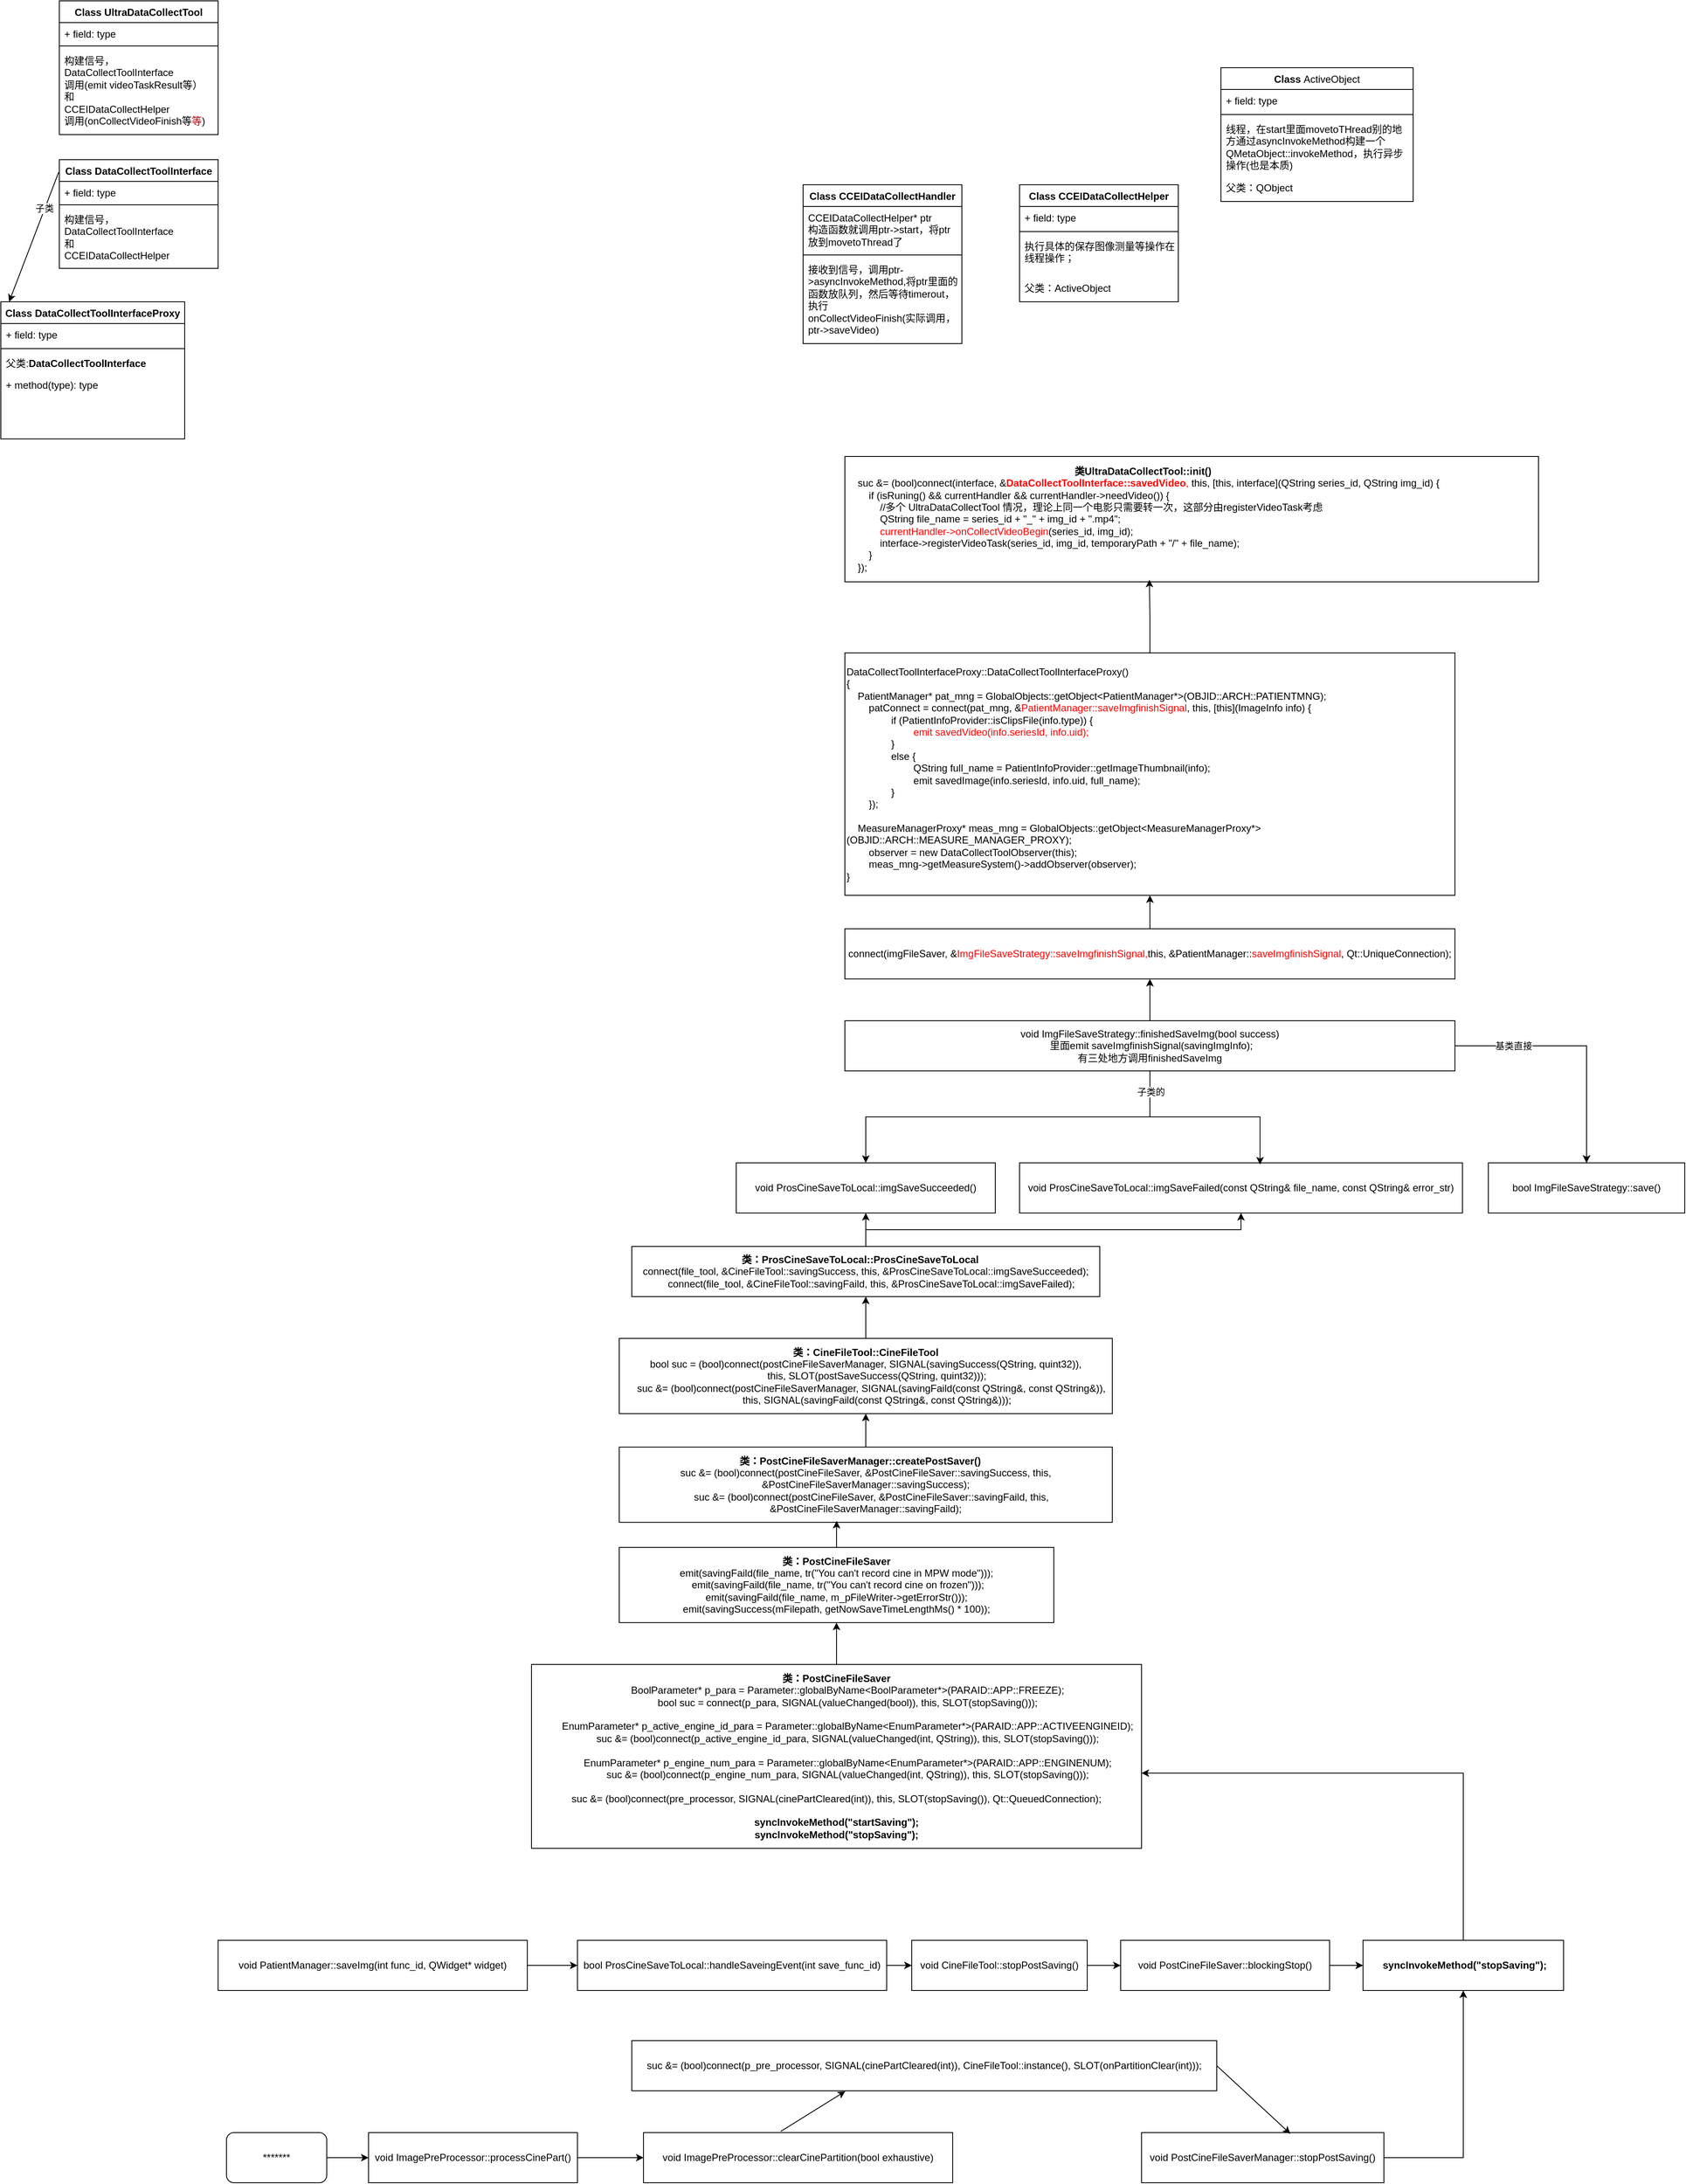 <mxfile version="28.0.7">
  <diagram name="第 1 页" id="uVa8g3Y1Gm0LPV5mCfQM">
    <mxGraphModel dx="1753" dy="791" grid="1" gridSize="10" guides="1" tooltips="1" connect="1" arrows="1" fold="1" page="1" pageScale="1" pageWidth="827" pageHeight="1169" math="0" shadow="0">
      <root>
        <mxCell id="0" />
        <mxCell id="1" parent="0" />
        <mxCell id="1BMH84HQKJaZ3puQxOya-1" value="Class&amp;nbsp;CCEIDataCollectHandler" style="swimlane;fontStyle=1;align=center;verticalAlign=top;childLayout=stackLayout;horizontal=1;startSize=26;horizontalStack=0;resizeParent=1;resizeParentMax=0;resizeLast=0;collapsible=1;marginBottom=0;whiteSpace=wrap;html=1;" vertex="1" parent="1">
          <mxGeometry x="1250" y="570" width="190" height="190" as="geometry" />
        </mxCell>
        <mxCell id="1BMH84HQKJaZ3puQxOya-2" value="&lt;span style=&quot;text-align: center;&quot;&gt;CCEIDataCollectHelper* ptr&lt;br&gt;构造函数就调用ptr-&amp;gt;start，将ptr放到movetoThread了&lt;/span&gt;" style="text;strokeColor=none;fillColor=none;align=left;verticalAlign=top;spacingLeft=4;spacingRight=4;overflow=hidden;rotatable=0;points=[[0,0.5],[1,0.5]];portConstraint=eastwest;whiteSpace=wrap;html=1;" vertex="1" parent="1BMH84HQKJaZ3puQxOya-1">
          <mxGeometry y="26" width="190" height="54" as="geometry" />
        </mxCell>
        <mxCell id="1BMH84HQKJaZ3puQxOya-3" value="" style="line;strokeWidth=1;fillColor=none;align=left;verticalAlign=middle;spacingTop=-1;spacingLeft=3;spacingRight=3;rotatable=0;labelPosition=right;points=[];portConstraint=eastwest;strokeColor=inherit;" vertex="1" parent="1BMH84HQKJaZ3puQxOya-1">
          <mxGeometry y="80" width="190" height="8" as="geometry" />
        </mxCell>
        <mxCell id="1BMH84HQKJaZ3puQxOya-4" value="接收到信号，调用ptr-&amp;gt;asyncInvokeMethod,将ptr里面的函数放队列，然后等待timerout，执行&lt;br&gt;onCollectVideoFinish(实际调用，ptr-&amp;gt;saveVideo)" style="text;strokeColor=none;fillColor=none;align=left;verticalAlign=top;spacingLeft=4;spacingRight=4;overflow=hidden;rotatable=0;points=[[0,0.5],[1,0.5]];portConstraint=eastwest;whiteSpace=wrap;html=1;" vertex="1" parent="1BMH84HQKJaZ3puQxOya-1">
          <mxGeometry y="88" width="190" height="102" as="geometry" />
        </mxCell>
        <mxCell id="1BMH84HQKJaZ3puQxOya-5" value="Class&amp;nbsp;CCEIDataCollectHelper" style="swimlane;fontStyle=1;align=center;verticalAlign=top;childLayout=stackLayout;horizontal=1;startSize=26;horizontalStack=0;resizeParent=1;resizeParentMax=0;resizeLast=0;collapsible=1;marginBottom=0;whiteSpace=wrap;html=1;" vertex="1" parent="1">
          <mxGeometry x="1509" y="570" width="190" height="140" as="geometry" />
        </mxCell>
        <mxCell id="1BMH84HQKJaZ3puQxOya-6" value="+ field: type" style="text;strokeColor=none;fillColor=none;align=left;verticalAlign=top;spacingLeft=4;spacingRight=4;overflow=hidden;rotatable=0;points=[[0,0.5],[1,0.5]];portConstraint=eastwest;whiteSpace=wrap;html=1;" vertex="1" parent="1BMH84HQKJaZ3puQxOya-5">
          <mxGeometry y="26" width="190" height="26" as="geometry" />
        </mxCell>
        <mxCell id="1BMH84HQKJaZ3puQxOya-7" value="" style="line;strokeWidth=1;fillColor=none;align=left;verticalAlign=middle;spacingTop=-1;spacingLeft=3;spacingRight=3;rotatable=0;labelPosition=right;points=[];portConstraint=eastwest;strokeColor=inherit;" vertex="1" parent="1BMH84HQKJaZ3puQxOya-5">
          <mxGeometry y="52" width="190" height="8" as="geometry" />
        </mxCell>
        <mxCell id="1BMH84HQKJaZ3puQxOya-8" value="执行具体的保存图像测量等操作在线程操作；" style="text;strokeColor=none;fillColor=none;align=left;verticalAlign=top;spacingLeft=4;spacingRight=4;overflow=hidden;rotatable=0;points=[[0,0.5],[1,0.5]];portConstraint=eastwest;whiteSpace=wrap;html=1;" vertex="1" parent="1BMH84HQKJaZ3puQxOya-5">
          <mxGeometry y="60" width="190" height="50" as="geometry" />
        </mxCell>
        <mxCell id="1BMH84HQKJaZ3puQxOya-9" value="父类：ActiveObject" style="text;strokeColor=none;fillColor=none;align=left;verticalAlign=top;spacingLeft=4;spacingRight=4;overflow=hidden;rotatable=0;points=[[0,0.5],[1,0.5]];portConstraint=eastwest;whiteSpace=wrap;html=1;" vertex="1" parent="1BMH84HQKJaZ3puQxOya-5">
          <mxGeometry y="110" width="190" height="30" as="geometry" />
        </mxCell>
        <mxCell id="1BMH84HQKJaZ3puQxOya-10" value="Class&amp;nbsp;&lt;span style=&quot;font-weight: 400; text-align: left;&quot;&gt;ActiveObject&lt;/span&gt;" style="swimlane;fontStyle=1;align=center;verticalAlign=top;childLayout=stackLayout;horizontal=1;startSize=26;horizontalStack=0;resizeParent=1;resizeParentMax=0;resizeLast=0;collapsible=1;marginBottom=0;whiteSpace=wrap;html=1;" vertex="1" parent="1">
          <mxGeometry x="1750" y="430" width="230" height="160" as="geometry" />
        </mxCell>
        <mxCell id="1BMH84HQKJaZ3puQxOya-11" value="+ field: type" style="text;strokeColor=none;fillColor=none;align=left;verticalAlign=top;spacingLeft=4;spacingRight=4;overflow=hidden;rotatable=0;points=[[0,0.5],[1,0.5]];portConstraint=eastwest;whiteSpace=wrap;html=1;" vertex="1" parent="1BMH84HQKJaZ3puQxOya-10">
          <mxGeometry y="26" width="230" height="26" as="geometry" />
        </mxCell>
        <mxCell id="1BMH84HQKJaZ3puQxOya-12" value="" style="line;strokeWidth=1;fillColor=none;align=left;verticalAlign=middle;spacingTop=-1;spacingLeft=3;spacingRight=3;rotatable=0;labelPosition=right;points=[];portConstraint=eastwest;strokeColor=inherit;" vertex="1" parent="1BMH84HQKJaZ3puQxOya-10">
          <mxGeometry y="52" width="230" height="8" as="geometry" />
        </mxCell>
        <mxCell id="1BMH84HQKJaZ3puQxOya-13" value="线程，在start里面movetoTHread别的地方通过asyncInvokeMethod构建一个QMetaObject::invokeMethod，执行异步操作(也是本质)" style="text;strokeColor=none;fillColor=none;align=left;verticalAlign=top;spacingLeft=4;spacingRight=4;overflow=hidden;rotatable=0;points=[[0,0.5],[1,0.5]];portConstraint=eastwest;whiteSpace=wrap;html=1;" vertex="1" parent="1BMH84HQKJaZ3puQxOya-10">
          <mxGeometry y="60" width="230" height="70" as="geometry" />
        </mxCell>
        <mxCell id="1BMH84HQKJaZ3puQxOya-14" value="父类：QObject" style="text;strokeColor=none;fillColor=none;align=left;verticalAlign=top;spacingLeft=4;spacingRight=4;overflow=hidden;rotatable=0;points=[[0,0.5],[1,0.5]];portConstraint=eastwest;whiteSpace=wrap;html=1;" vertex="1" parent="1BMH84HQKJaZ3puQxOya-10">
          <mxGeometry y="130" width="230" height="30" as="geometry" />
        </mxCell>
        <mxCell id="1BMH84HQKJaZ3puQxOya-15" value="Class&amp;nbsp;UltraDataCollectTool&lt;span style=&quot;color: rgba(0, 0, 0, 0); font-family: monospace; font-size: 0px; font-weight: 400; text-align: start; text-wrap-mode: nowrap;&quot;&gt;%3CmxGraphModel%3E%3Croot%3E%3CmxCell%20id%3D%220%22%2F%3E%3CmxCell%20id%3D%221%22%20parent%3D%220%22%2F%3E%3CmxCell%20id%3D%222%22%20value%3D%22Class%26amp%3Bnbsp%3BCCEIDataCollectHandler%22%20style%3D%22swimlane%3BfontStyle%3D1%3Balign%3Dcenter%3BverticalAlign%3Dtop%3BchildLayout%3DstackLayout%3Bhorizontal%3D1%3BstartSize%3D26%3BhorizontalStack%3D0%3BresizeParent%3D1%3BresizeParentMax%3D0%3BresizeLast%3D0%3Bcollapsible%3D1%3BmarginBottom%3D0%3BwhiteSpace%3Dwrap%3Bhtml%3D1%3B%22%20vertex%3D%221%22%20parent%3D%221%22%3E%3CmxGeometry%20x%3D%2260%22%20y%3D%2240%22%20width%3D%22190%22%20height%3D%22170%22%20as%3D%22geometry%22%2F%3E%3C%2FmxCell%3E%3CmxCell%20id%3D%223%22%20value%3D%22%26lt%3Bspan%20style%3D%26quot%3Btext-align%3A%20center%3B%26quot%3B%26gt%3BCCEIDataCollectHelper*%20ptr%26lt%3Bbr%26gt%3B%E6%9E%84%E9%80%A0%E5%87%BD%E6%95%B0%E5%B0%B1%E8%B0%83%E7%94%A8ptr-%26amp%3Bgt%3Bstart%EF%BC%8C%E5%B0%86ptr%E6%94%BE%E5%88%B0movetoThread%E4%BA%86%26lt%3B%2Fspan%26gt%3B%22%20style%3D%22text%3BstrokeColor%3Dnone%3BfillColor%3Dnone%3Balign%3Dleft%3BverticalAlign%3Dtop%3BspacingLeft%3D4%3BspacingRight%3D4%3Boverflow%3Dhidden%3Brotatable%3D0%3Bpoints%3D%5B%5B0%2C0.5%5D%2C%5B1%2C0.5%5D%5D%3BportConstraint%3Deastwest%3BwhiteSpace%3Dwrap%3Bhtml%3D1%3B%22%20vertex%3D%221%22%20parent%3D%222%22%3E%3CmxGeometry%20y%3D%2226%22%20width%3D%22190%22%20height%3D%2254%22%20as%3D%22geometry%22%2F%3E%3C%2FmxCell%3E%3CmxCell%20id%3D%224%22%20value%3D%22%22%20style%3D%22line%3BstrokeWidth%3D1%3BfillColor%3Dnone%3Balign%3Dleft%3BverticalAlign%3Dmiddle%3BspacingTop%3D-1%3BspacingLeft%3D3%3BspacingRight%3D3%3Brotatable%3D0%3BlabelPosition%3Dright%3Bpoints%3D%5B%5D%3BportConstraint%3Deastwest%3BstrokeColor%3Dinherit%3B%22%20vertex%3D%221%22%20parent%3D%222%22%3E%3CmxGeometry%20y%3D%2280%22%20width%3D%22190%22%20height%3D%228%22%20as%3D%22geometry%22%2F%3E%3C%2FmxCell%3E%3CmxCell%20id%3D%225%22%20value%3D%22%E6%8E%A5%E6%94%B6%E5%88%B0%E4%BF%A1%E5%8F%B7%EF%BC%8C%E8%B0%83%E7%94%A8ptr-%26amp%3Bgt%3BasyncInvokeMethod%2C%E5%B0%86ptr%E9%87%8C%E9%9D%A2%E7%9A%84%E5%87%BD%E6%95%B0%E6%94%BE%E9%98%9F%E5%88%97%EF%BC%8C%E7%84%B6%E5%90%8E%E7%AD%89%E5%BE%85timerout%EF%BC%8C%E6%89%A7%E8%A1%8C%26lt%3Bbr%26gt%3BonCollectImageFinish%22%20style%3D%22text%3BstrokeColor%3Dnone%3BfillColor%3Dnone%3Balign%3Dleft%3BverticalAlign%3Dtop%3BspacingLeft%3D4%3BspacingRight%3D4%3Boverflow%3Dhidden%3Brotatable%3D0%3Bpoints%3D%5B%5B0%2C0.5%5D%2C%5B1%2C0.5%5D%5D%3BportConstraint%3Deastwest%3BwhiteSpace%3Dwrap%3Bhtml%3D1%3B%22%20vertex%3D%221%22%20parent%3D%222%22%3E%3CmxGeometry%20y%3D%2288%22%20width%3D%22190%22%20height%3D%2282%22%20as%3D%22geometry%22%2F%3E%3C%2FmxCell%3E%3C%2Froot%3E%3C%2FmxGraphModel%3E&lt;/span&gt;" style="swimlane;fontStyle=1;align=center;verticalAlign=top;childLayout=stackLayout;horizontal=1;startSize=26;horizontalStack=0;resizeParent=1;resizeParentMax=0;resizeLast=0;collapsible=1;marginBottom=0;whiteSpace=wrap;html=1;" vertex="1" parent="1">
          <mxGeometry x="360" y="350" width="190" height="160" as="geometry" />
        </mxCell>
        <mxCell id="1BMH84HQKJaZ3puQxOya-16" value="+ field: type" style="text;strokeColor=none;fillColor=none;align=left;verticalAlign=top;spacingLeft=4;spacingRight=4;overflow=hidden;rotatable=0;points=[[0,0.5],[1,0.5]];portConstraint=eastwest;whiteSpace=wrap;html=1;" vertex="1" parent="1BMH84HQKJaZ3puQxOya-15">
          <mxGeometry y="26" width="190" height="24" as="geometry" />
        </mxCell>
        <mxCell id="1BMH84HQKJaZ3puQxOya-17" value="" style="line;strokeWidth=1;fillColor=none;align=left;verticalAlign=middle;spacingTop=-1;spacingLeft=3;spacingRight=3;rotatable=0;labelPosition=right;points=[];portConstraint=eastwest;strokeColor=inherit;" vertex="1" parent="1BMH84HQKJaZ3puQxOya-15">
          <mxGeometry y="50" width="190" height="8" as="geometry" />
        </mxCell>
        <mxCell id="1BMH84HQKJaZ3puQxOya-18" value="构建信号，&lt;br&gt;DataCollectToolInterface&lt;div&gt;调用(emit videoTaskResult等）&lt;br&gt;和&lt;div&gt;&lt;span style=&quot;text-align: center;&quot;&gt;CCEIDataCollectHelper&lt;br&gt;&lt;div style=&quot;text-align: left;&quot;&gt;&lt;span style=&quot;background-color: transparent; color: light-dark(rgb(0, 0, 0), rgb(255, 255, 255));&quot;&gt;调用(&lt;/span&gt;&lt;span style=&quot;background-color: transparent; text-align: left;&quot;&gt;onCollectVideoFinish等&lt;font color=&quot;rgba(0, 0, 0, 0)&quot;&gt;等&lt;/font&gt;&lt;/span&gt;&lt;span style=&quot;background-color: transparent; color: light-dark(rgb(0, 0, 0), rgb(255, 255, 255));&quot;&gt;)&lt;/span&gt;&lt;/div&gt;&lt;/span&gt;&lt;/div&gt;&lt;/div&gt;" style="text;strokeColor=none;fillColor=none;align=left;verticalAlign=top;spacingLeft=4;spacingRight=4;overflow=hidden;rotatable=0;points=[[0,0.5],[1,0.5]];portConstraint=eastwest;whiteSpace=wrap;html=1;" vertex="1" parent="1BMH84HQKJaZ3puQxOya-15">
          <mxGeometry y="58" width="190" height="102" as="geometry" />
        </mxCell>
        <mxCell id="1BMH84HQKJaZ3puQxOya-19" value="Class&amp;nbsp;DataCollectToolInterface&lt;span style=&quot;color: rgba(0, 0, 0, 0); font-family: monospace; font-size: 0px; font-weight: 400; text-align: start; text-wrap-mode: nowrap;&quot;&gt;%3CmxGraphModel%3E%3Croot%3E%3CmxCell%20id%3D%220%22%2F%3E%3CmxCell%20id%3D%221%22%20parent%3D%220%22%2F%3E%3CmxCell%20id%3D%222%22%20value%3D%22Class%26amp%3Bnbsp%3BCCEIDataCollectHandler%22%20style%3D%22swimlane%3BfontStyle%3D1%3Balign%3Dcenter%3BverticalAlign%3Dtop%3BchildLayout%3DstackLayout%3Bhorizontal%3D1%3BstartSize%3D26%3BhorizontalStack%3D0%3BresizeParent%3D1%3BresizeParentMax%3D0%3BresizeLast%3D0%3Bcollapsible%3D1%3BmarginBottom%3D0%3BwhiteSpace%3Dwrap%3Bhtml%3D1%3B%22%20vertex%3D%221%22%20parent%3D%221%22%3E%3CmxGeometry%20x%3D%2260%22%20y%3D%2240%22%20width%3D%22190%22%20height%3D%22170%22%20as%3D%22geometry%22%2F%3E%3C%2FmxCell%3E%3CmxCell%20id%3D%223%22%20value%3D%22%26lt%3Bspan%20style%3D%26quot%3Btext-align%3A%20center%3B%26quot%3B%26gt%3BCCEIDataCollectHelper*%20ptr%26lt%3Bbr%26gt%3B%E6%9E%84%E9%80%A0%E5%87%BD%E6%95%B0%E5%B0%B1%E8%B0%83%E7%94%A8ptr-%26amp%3Bgt%3Bstart%EF%BC%8C%E5%B0%86ptr%E6%94%BE%E5%88%B0movetoThread%E4%BA%86%26lt%3B%2Fspan%26gt%3B%22%20style%3D%22text%3BstrokeColor%3Dnone%3BfillColor%3Dnone%3Balign%3Dleft%3BverticalAlign%3Dtop%3BspacingLeft%3D4%3BspacingRight%3D4%3Boverflow%3Dhidden%3Brotatable%3D0%3Bpoints%3D%5B%5B0%2C0.5%5D%2C%5B1%2C0.5%5D%5D%3BportConstraint%3Deastwest%3BwhiteSpace%3Dwrap%3Bhtml%3D1%3B%22%20vertex%3D%221%22%20parent%3D%222%22%3E%3CmxGeometry%20y%3D%2226%22%20width%3D%22190%22%20height%3D%2254%22%20as%3D%22geometry%22%2F%3E%3C%2FmxCell%3E%3CmxCell%20id%3D%224%22%20value%3D%22%22%20style%3D%22line%3BstrokeWidth%3D1%3BfillColor%3Dnone%3Balign%3Dleft%3BverticalAlign%3Dmiddle%3BspacingTop%3D-1%3BspacingLeft%3D3%3BspacingRight%3D3%3Brotatable%3D0%3BlabelPosition%3Dright%3Bpoints%3D%5B%5D%3BportConstraint%3Deastwest%3BstrokeColor%3Dinherit%3B%22%20vertex%3D%221%22%20parent%3D%222%22%3E%3CmxGeometry%20y%3D%2280%22%20width%3D%22190%22%20height%3D%228%22%20as%3D%22geometry%22%2F%3E%3C%2FmxCell%3E%3CmxCell%20id%3D%225%22%20value%3D%22%E6%8E%A5%E6%94%B6%E5%88%B0%E4%BF%A1%E5%8F%B7%EF%BC%8C%E8%B0%83%E7%94%A8ptr-%26amp%3Bgt%3BasyncInvokeMethod%2C%E5%B0%86ptr%E9%87%8C%E9%9D%A2%E7%9A%84%E5%87%BD%E6%95%B0%E6%94%BE%E9%98%9F%E5%88%97%EF%BC%8C%E7%84%B6%E5%90%8E%E7%AD%89%E5%BE%85timerout%EF%BC%8C%E6%89%A7%E8%A1%8C%26lt%3Bbr%26gt%3BonCollectImageFinish%22%20style%3D%22text%3BstrokeColor%3Dnone%3BfillColor%3Dnone%3Balign%3Dleft%3BverticalAlign%3Dtop%3BspacingLeft%3D4%3BspacingRight%3D4%3Boverflow%3Dhidden%3Brotatable%3D0%3Bpoints%3D%5B%5B0%2C0.5%5D%2C%5B1%2C0.5%5D%5D%3BportConstraint%3Deastwest%3BwhiteSpace%3Dwrap%3Bhtml%3D1%3B%22%20vertex%3D%221%22%20parent%3D%222%22%3E%3CmxGeometry%20y%3D%2288%22%20width%3D%22190%22%20height%3D%2282%22%20as%3D%22geometry%22%2F%3E%3C%2FmxCell%3E%3C%2Froot%3E%3C%2FmxGraphModel%3E&lt;/span&gt;" style="swimlane;fontStyle=1;align=center;verticalAlign=top;childLayout=stackLayout;horizontal=1;startSize=26;horizontalStack=0;resizeParent=1;resizeParentMax=0;resizeLast=0;collapsible=1;marginBottom=0;whiteSpace=wrap;html=1;" vertex="1" parent="1">
          <mxGeometry x="360" y="540" width="190" height="130" as="geometry" />
        </mxCell>
        <mxCell id="1BMH84HQKJaZ3puQxOya-20" value="+ field: type" style="text;strokeColor=none;fillColor=none;align=left;verticalAlign=top;spacingLeft=4;spacingRight=4;overflow=hidden;rotatable=0;points=[[0,0.5],[1,0.5]];portConstraint=eastwest;whiteSpace=wrap;html=1;" vertex="1" parent="1BMH84HQKJaZ3puQxOya-19">
          <mxGeometry y="26" width="190" height="24" as="geometry" />
        </mxCell>
        <mxCell id="1BMH84HQKJaZ3puQxOya-21" value="" style="line;strokeWidth=1;fillColor=none;align=left;verticalAlign=middle;spacingTop=-1;spacingLeft=3;spacingRight=3;rotatable=0;labelPosition=right;points=[];portConstraint=eastwest;strokeColor=inherit;" vertex="1" parent="1BMH84HQKJaZ3puQxOya-19">
          <mxGeometry y="50" width="190" height="8" as="geometry" />
        </mxCell>
        <mxCell id="1BMH84HQKJaZ3puQxOya-22" value="构建信号，&lt;br&gt;DataCollectToolInterface&lt;br&gt;和&lt;div&gt;&lt;span style=&quot;text-align: center;&quot;&gt;CCEIDataCollectHelper&lt;/span&gt;&lt;/div&gt;" style="text;strokeColor=none;fillColor=none;align=left;verticalAlign=top;spacingLeft=4;spacingRight=4;overflow=hidden;rotatable=0;points=[[0,0.5],[1,0.5]];portConstraint=eastwest;whiteSpace=wrap;html=1;" vertex="1" parent="1BMH84HQKJaZ3puQxOya-19">
          <mxGeometry y="58" width="190" height="72" as="geometry" />
        </mxCell>
        <mxCell id="1BMH84HQKJaZ3puQxOya-23" value="Class&amp;nbsp;DataCollectToolInterfaceProxy" style="swimlane;fontStyle=1;align=center;verticalAlign=top;childLayout=stackLayout;horizontal=1;startSize=26;horizontalStack=0;resizeParent=1;resizeParentMax=0;resizeLast=0;collapsible=1;marginBottom=0;whiteSpace=wrap;html=1;" vertex="1" parent="1">
          <mxGeometry x="290" y="710" width="220" height="164" as="geometry" />
        </mxCell>
        <mxCell id="1BMH84HQKJaZ3puQxOya-24" value="+ field: type" style="text;strokeColor=none;fillColor=none;align=left;verticalAlign=top;spacingLeft=4;spacingRight=4;overflow=hidden;rotatable=0;points=[[0,0.5],[1,0.5]];portConstraint=eastwest;whiteSpace=wrap;html=1;" vertex="1" parent="1BMH84HQKJaZ3puQxOya-23">
          <mxGeometry y="26" width="220" height="26" as="geometry" />
        </mxCell>
        <mxCell id="1BMH84HQKJaZ3puQxOya-25" value="" style="line;strokeWidth=1;fillColor=none;align=left;verticalAlign=middle;spacingTop=-1;spacingLeft=3;spacingRight=3;rotatable=0;labelPosition=right;points=[];portConstraint=eastwest;strokeColor=inherit;" vertex="1" parent="1BMH84HQKJaZ3puQxOya-23">
          <mxGeometry y="52" width="220" height="8" as="geometry" />
        </mxCell>
        <mxCell id="1BMH84HQKJaZ3puQxOya-26" value="父类:&lt;span style=&quot;font-weight: 700; text-align: center;&quot;&gt;DataCollectToolInterface&lt;/span&gt;" style="text;strokeColor=none;fillColor=none;align=left;verticalAlign=top;spacingLeft=4;spacingRight=4;overflow=hidden;rotatable=0;points=[[0,0.5],[1,0.5]];portConstraint=eastwest;whiteSpace=wrap;html=1;" vertex="1" parent="1BMH84HQKJaZ3puQxOya-23">
          <mxGeometry y="60" width="220" height="26" as="geometry" />
        </mxCell>
        <mxCell id="1BMH84HQKJaZ3puQxOya-27" value="+ method(type): type" style="text;strokeColor=none;fillColor=none;align=left;verticalAlign=top;spacingLeft=4;spacingRight=4;overflow=hidden;rotatable=0;points=[[0,0.5],[1,0.5]];portConstraint=eastwest;whiteSpace=wrap;html=1;" vertex="1" parent="1BMH84HQKJaZ3puQxOya-23">
          <mxGeometry y="86" width="220" height="26" as="geometry" />
        </mxCell>
        <mxCell id="1BMH84HQKJaZ3puQxOya-28" style="text;strokeColor=none;fillColor=none;align=left;verticalAlign=top;spacingLeft=4;spacingRight=4;overflow=hidden;rotatable=0;points=[[0,0.5],[1,0.5]];portConstraint=eastwest;whiteSpace=wrap;html=1;" vertex="1" parent="1BMH84HQKJaZ3puQxOya-23">
          <mxGeometry y="112" width="220" height="26" as="geometry" />
        </mxCell>
        <mxCell id="1BMH84HQKJaZ3puQxOya-29" style="text;strokeColor=none;fillColor=none;align=left;verticalAlign=top;spacingLeft=4;spacingRight=4;overflow=hidden;rotatable=0;points=[[0,0.5],[1,0.5]];portConstraint=eastwest;whiteSpace=wrap;html=1;" vertex="1" parent="1BMH84HQKJaZ3puQxOya-23">
          <mxGeometry y="138" width="220" height="26" as="geometry" />
        </mxCell>
        <mxCell id="1BMH84HQKJaZ3puQxOya-30" value="" style="endArrow=classic;html=1;rounded=0;entryX=0.045;entryY=0;entryDx=0;entryDy=0;entryPerimeter=0;exitX=-0.004;exitY=0.115;exitDx=0;exitDy=0;exitPerimeter=0;" edge="1" parent="1" source="1BMH84HQKJaZ3puQxOya-19" target="1BMH84HQKJaZ3puQxOya-23">
          <mxGeometry width="50" height="50" relative="1" as="geometry">
            <mxPoint x="320" y="660" as="sourcePoint" />
            <mxPoint x="370" y="610" as="targetPoint" />
          </mxGeometry>
        </mxCell>
        <mxCell id="1BMH84HQKJaZ3puQxOya-31" value="子类" style="edgeLabel;html=1;align=center;verticalAlign=middle;resizable=0;points=[];" vertex="1" connectable="0" parent="1BMH84HQKJaZ3puQxOya-30">
          <mxGeometry x="-0.446" y="-1" relative="1" as="geometry">
            <mxPoint as="offset" />
          </mxGeometry>
        </mxCell>
        <mxCell id="1BMH84HQKJaZ3puQxOya-32" style="edgeStyle=orthogonalEdgeStyle;rounded=0;orthogonalLoop=1;jettySize=auto;html=1;entryX=0.5;entryY=1;entryDx=0;entryDy=0;" edge="1" parent="1" source="1BMH84HQKJaZ3puQxOya-33" target="1BMH84HQKJaZ3puQxOya-48">
          <mxGeometry relative="1" as="geometry" />
        </mxCell>
        <mxCell id="1BMH84HQKJaZ3puQxOya-33" value="connect(imgFileSaver, &amp;amp;&lt;font style=&quot;color: light-dark(rgb(255, 0, 0), rgb(255, 0, 0));&quot;&gt;ImgFileSaveStrategy::saveImgfinishSignal,&lt;/font&gt;&lt;span style=&quot;background-color: transparent; color: light-dark(rgb(0, 0, 0), rgb(255, 255, 255));&quot;&gt;this, &amp;amp;PatientManager::&lt;/span&gt;&lt;span style=&quot;background-color: transparent;&quot;&gt;&lt;font style=&quot;color: light-dark(rgb(255, 0, 0), rgb(255, 255, 255));&quot;&gt;saveImgfinishSignal&lt;/font&gt;&lt;/span&gt;&lt;span style=&quot;background-color: transparent; color: light-dark(rgb(0, 0, 0), rgb(255, 255, 255));&quot;&gt;, Qt::UniqueConnection);&lt;/span&gt;" style="whiteSpace=wrap;html=1;" vertex="1" parent="1">
          <mxGeometry x="1300" y="1460" width="730" height="60" as="geometry" />
        </mxCell>
        <mxCell id="1BMH84HQKJaZ3puQxOya-34" style="edgeStyle=orthogonalEdgeStyle;rounded=0;orthogonalLoop=1;jettySize=auto;html=1;" edge="1" parent="1" source="1BMH84HQKJaZ3puQxOya-39" target="1BMH84HQKJaZ3puQxOya-33">
          <mxGeometry relative="1" as="geometry" />
        </mxCell>
        <mxCell id="1BMH84HQKJaZ3puQxOya-35" value="" style="edgeStyle=orthogonalEdgeStyle;rounded=0;orthogonalLoop=1;jettySize=auto;html=1;" edge="1" parent="1" source="1BMH84HQKJaZ3puQxOya-39" target="1BMH84HQKJaZ3puQxOya-52">
          <mxGeometry relative="1" as="geometry" />
        </mxCell>
        <mxCell id="1BMH84HQKJaZ3puQxOya-36" value="" style="edgeStyle=orthogonalEdgeStyle;rounded=0;orthogonalLoop=1;jettySize=auto;html=1;" edge="1" parent="1" source="1BMH84HQKJaZ3puQxOya-39" target="1BMH84HQKJaZ3puQxOya-53">
          <mxGeometry relative="1" as="geometry" />
        </mxCell>
        <mxCell id="1BMH84HQKJaZ3puQxOya-37" value="" style="edgeStyle=orthogonalEdgeStyle;rounded=0;orthogonalLoop=1;jettySize=auto;html=1;" edge="1" parent="1" source="1BMH84HQKJaZ3puQxOya-39" target="1BMH84HQKJaZ3puQxOya-53">
          <mxGeometry relative="1" as="geometry" />
        </mxCell>
        <mxCell id="1BMH84HQKJaZ3puQxOya-38" value="基类直接" style="edgeLabel;html=1;align=center;verticalAlign=middle;resizable=0;points=[];" vertex="1" connectable="0" parent="1BMH84HQKJaZ3puQxOya-37">
          <mxGeometry x="-0.533" relative="1" as="geometry">
            <mxPoint as="offset" />
          </mxGeometry>
        </mxCell>
        <mxCell id="1BMH84HQKJaZ3puQxOya-39" value="void ImgFileSaveStrategy::finishedSaveImg(bool success)&lt;br&gt;&amp;nbsp;里面emit saveImgfinishSignal(savingImgInfo);&lt;br&gt;有三处地方调用finishedSaveImg" style="whiteSpace=wrap;html=1;" vertex="1" parent="1">
          <mxGeometry x="1300" y="1570" width="730" height="60" as="geometry" />
        </mxCell>
        <mxCell id="1BMH84HQKJaZ3puQxOya-40" style="edgeStyle=orthogonalEdgeStyle;rounded=0;orthogonalLoop=1;jettySize=auto;html=1;" edge="1" parent="1" source="1BMH84HQKJaZ3puQxOya-42" target="1BMH84HQKJaZ3puQxOya-52">
          <mxGeometry relative="1" as="geometry" />
        </mxCell>
        <mxCell id="1BMH84HQKJaZ3puQxOya-41" style="edgeStyle=orthogonalEdgeStyle;rounded=0;orthogonalLoop=1;jettySize=auto;html=1;entryX=0.5;entryY=1;entryDx=0;entryDy=0;" edge="1" parent="1" source="1BMH84HQKJaZ3puQxOya-42" target="1BMH84HQKJaZ3puQxOya-54">
          <mxGeometry relative="1" as="geometry" />
        </mxCell>
        <mxCell id="1BMH84HQKJaZ3puQxOya-42" value="&lt;div&gt;&lt;b&gt;类：ProsCineSaveToLocal::ProsCineSaveToLocal&lt;/b&gt;&amp;nbsp; &amp;nbsp;&amp;nbsp;&lt;br&gt;connect(file_tool, &amp;amp;CineFileTool::savingSuccess, this, &amp;amp;ProsCineSaveToLocal::imgSaveSucceeded);&lt;/div&gt;&lt;div&gt;&amp;nbsp; &amp;nbsp; connect(file_tool, &amp;amp;CineFileTool::savingFaild, this, &amp;amp;ProsCineSaveToLocal::imgSaveFailed);&lt;/div&gt;" style="whiteSpace=wrap;html=1;" vertex="1" parent="1">
          <mxGeometry x="1045" y="1840" width="560" height="60" as="geometry" />
        </mxCell>
        <mxCell id="1BMH84HQKJaZ3puQxOya-43" style="edgeStyle=orthogonalEdgeStyle;rounded=0;orthogonalLoop=1;jettySize=auto;html=1;" edge="1" parent="1" source="1BMH84HQKJaZ3puQxOya-44" target="1BMH84HQKJaZ3puQxOya-42">
          <mxGeometry relative="1" as="geometry" />
        </mxCell>
        <mxCell id="1BMH84HQKJaZ3puQxOya-44" value="&lt;div&gt;&lt;b&gt;类：CineFileTool::CineFileTool&lt;/b&gt;&lt;br&gt;bool suc = (bool)connect(postCineFileSaverManager, SIGNAL(savingSuccess(QString, quint32)),&lt;/div&gt;&lt;div&gt;&amp;nbsp; &amp;nbsp; &amp;nbsp; &amp;nbsp; this, SLOT(postSaveSuccess(QString, quint32)));&lt;/div&gt;&lt;div&gt;&amp;nbsp; &amp;nbsp; suc &amp;amp;= (bool)connect(postCineFileSaverManager, SIGNAL(savingFaild(const QString&amp;amp;, const QString&amp;amp;)),&lt;/div&gt;&lt;div&gt;&amp;nbsp; &amp;nbsp; &amp;nbsp; &amp;nbsp; this, SIGNAL(savingFaild(const QString&amp;amp;, const QString&amp;amp;)));&lt;/div&gt;" style="whiteSpace=wrap;html=1;" vertex="1" parent="1">
          <mxGeometry x="1030" y="1950" width="590" height="90" as="geometry" />
        </mxCell>
        <mxCell id="1BMH84HQKJaZ3puQxOya-45" style="edgeStyle=orthogonalEdgeStyle;rounded=0;orthogonalLoop=1;jettySize=auto;html=1;entryX=0.5;entryY=1;entryDx=0;entryDy=0;" edge="1" parent="1" source="1BMH84HQKJaZ3puQxOya-46" target="1BMH84HQKJaZ3puQxOya-44">
          <mxGeometry relative="1" as="geometry" />
        </mxCell>
        <mxCell id="1BMH84HQKJaZ3puQxOya-46" value="&lt;div&gt;&lt;b&gt;类：PostCineFileSaverManager::createPostSaver()&lt;/b&gt;&amp;nbsp; &amp;nbsp;&amp;nbsp;&lt;br&gt;suc &amp;amp;= (bool)connect(postCineFileSaver, &amp;amp;PostCineFileSaver::savingSuccess, this, &amp;amp;PostCineFileSaverManager::savingSuccess);&lt;/div&gt;&lt;div&gt;&amp;nbsp; &amp;nbsp; suc &amp;amp;= (bool)connect(postCineFileSaver, &amp;amp;PostCineFileSaver::savingFaild, this, &amp;amp;PostCineFileSaverManager::savingFaild);&lt;/div&gt;" style="whiteSpace=wrap;html=1;" vertex="1" parent="1">
          <mxGeometry x="1030" y="2080" width="590" height="90" as="geometry" />
        </mxCell>
        <mxCell id="1BMH84HQKJaZ3puQxOya-47" value="&lt;b&gt;类：PostCineFileSaver&lt;/b&gt;&lt;br&gt;emit(savingFaild(file_name, tr(&quot;You can&#39;t record cine in MPW mode&quot;)));&lt;br&gt;&amp;nbsp;emit(savingFaild(file_name, tr(&quot;You can&#39;t record cine on frozen&quot;)));&lt;br&gt;emit(savingFaild(file_name, m_pFileWriter-&amp;gt;getErrorStr()));&lt;br&gt;emit(savingSuccess(mFilepath, getNowSaveTimeLengthMs() * 100));" style="whiteSpace=wrap;html=1;" vertex="1" parent="1">
          <mxGeometry x="1030" y="2200" width="520" height="90" as="geometry" />
        </mxCell>
        <mxCell id="1BMH84HQKJaZ3puQxOya-48" value="&lt;div&gt;DataCollectToolInterfaceProxy::DataCollectToolInterfaceProxy()&lt;/div&gt;&lt;div&gt;{&lt;/div&gt;&lt;div&gt;&amp;nbsp; &amp;nbsp; PatientManager* pat_mng = GlobalObjects::getObject&amp;lt;PatientManager*&amp;gt;(OBJID::ARCH::PATIENTMNG);&lt;/div&gt;&lt;div&gt;&lt;span style=&quot;white-space: normal;&quot;&gt;&lt;span style=&quot;white-space:pre&quot;&gt;&#x9;&lt;/span&gt;patConnect = connect(pat_mng, &amp;amp;&lt;font style=&quot;color: rgb(255, 0, 0);&quot;&gt;PatientManager::saveImgfinishSignal&lt;/font&gt;, this, [this](ImageInfo info) {&lt;/span&gt;&lt;/div&gt;&lt;div&gt;&lt;span style=&quot;white-space: normal;&quot;&gt;&lt;span style=&quot;white-space:pre&quot;&gt;&#x9;&#x9;&lt;/span&gt;if (PatientInfoProvider::isClipsFile(info.type)) {&lt;/span&gt;&lt;/div&gt;&lt;div&gt;&lt;span style=&quot;white-space: normal;&quot;&gt;&lt;span style=&quot;white-space:pre&quot;&gt;&#x9;&#x9;&#x9;&lt;/span&gt;&lt;font style=&quot;color: rgb(255, 0, 0);&quot;&gt;emit savedVideo(info.seriesId, info.uid);&lt;/font&gt;&lt;/span&gt;&lt;/div&gt;&lt;div&gt;&lt;span style=&quot;white-space: normal;&quot;&gt;&lt;span style=&quot;white-space:pre&quot;&gt;&#x9;&#x9;&lt;/span&gt;}&lt;/span&gt;&lt;/div&gt;&lt;div&gt;&lt;span style=&quot;white-space: normal;&quot;&gt;&lt;span style=&quot;white-space:pre&quot;&gt;&#x9;&#x9;&lt;/span&gt;else {&lt;/span&gt;&lt;/div&gt;&lt;div&gt;&lt;span style=&quot;white-space: normal;&quot;&gt;&lt;span style=&quot;white-space:pre&quot;&gt;&#x9;&#x9;&#x9;&lt;/span&gt;QString full_name = PatientInfoProvider::getImageThumbnail(info);&lt;/span&gt;&lt;/div&gt;&lt;div&gt;&lt;span style=&quot;white-space: normal;&quot;&gt;&lt;span style=&quot;white-space:pre&quot;&gt;&#x9;&#x9;&#x9;&lt;/span&gt;emit savedImage(info.seriesId, info.uid, full_name);&lt;/span&gt;&lt;/div&gt;&lt;div&gt;&lt;span style=&quot;white-space: normal;&quot;&gt;&lt;span style=&quot;white-space:pre&quot;&gt;&#x9;&#x9;&lt;/span&gt;}&lt;/span&gt;&lt;/div&gt;&lt;div&gt;&lt;span style=&quot;white-space: normal;&quot;&gt;&lt;span style=&quot;white-space:pre&quot;&gt;&#x9;&lt;/span&gt;});&lt;/span&gt;&lt;/div&gt;&lt;div&gt;&lt;br&gt;&lt;/div&gt;&lt;div&gt;&amp;nbsp; &amp;nbsp; MeasureManagerProxy* meas_mng = GlobalObjects::getObject&amp;lt;MeasureManagerProxy*&amp;gt;(OBJID::ARCH::MEASURE_MANAGER_PROXY);&lt;/div&gt;&lt;div&gt;&lt;span style=&quot;white-space: normal;&quot;&gt;&lt;span style=&quot;white-space:pre&quot;&gt;&#x9;&lt;/span&gt;observer = new DataCollectToolObserver(this);&lt;/span&gt;&lt;/div&gt;&lt;div&gt;&lt;span style=&quot;white-space: normal;&quot;&gt;&lt;span style=&quot;white-space:pre&quot;&gt;&#x9;&lt;/span&gt;meas_mng-&amp;gt;getMeasureSystem()-&amp;gt;addObserver(observer);&lt;/span&gt;&lt;/div&gt;&lt;div&gt;}&lt;/div&gt;" style="whiteSpace=wrap;html=1;align=left;" vertex="1" parent="1">
          <mxGeometry x="1300" y="1130" width="730" height="290" as="geometry" />
        </mxCell>
        <mxCell id="1BMH84HQKJaZ3puQxOya-49" value="&lt;div&gt;&lt;div style=&quot;text-align: center;&quot;&gt;&lt;span style=&quot;background-color: transparent; color: light-dark(rgb(0, 0, 0), rgb(255, 255, 255));&quot;&gt;&lt;b&gt;类UltraDataCollectTool::init()&lt;/b&gt;&lt;/span&gt;&lt;/div&gt;&amp;nbsp; &amp;nbsp; suc &amp;amp;= (bool)connect(interface, &amp;amp;&lt;font style=&quot;color: rgb(255, 0, 0);&quot;&gt;&lt;b&gt;DataCollectToolInterface::savedVideo&lt;/b&gt;,&lt;/font&gt; this, [this, interface](QString series_id, QString img_id) {&lt;/div&gt;&lt;div&gt;&amp;nbsp; &amp;nbsp; &amp;nbsp; &amp;nbsp; if (isRuning() &amp;amp;&amp;amp; currentHandler &amp;amp;&amp;amp; currentHandler-&amp;gt;needVideo()) {&lt;/div&gt;&lt;div&gt;&amp;nbsp; &amp;nbsp; &amp;nbsp; &amp;nbsp; &amp;nbsp; &amp;nbsp; //多个 UltraDataCollectTool 情况，理论上同一个电影只需要转一次，这部分由registerVideoTask考虑&lt;/div&gt;&lt;div&gt;&amp;nbsp; &amp;nbsp; &amp;nbsp; &amp;nbsp; &amp;nbsp; &amp;nbsp; QString file_name = series_id + &quot;_&quot; + img_id + &quot;.mp4&quot;;&lt;/div&gt;&lt;div&gt;&amp;nbsp; &amp;nbsp; &amp;nbsp; &amp;nbsp; &amp;nbsp; &amp;nbsp; &lt;span style=&quot;background-color: light-dark(#ffffff, var(--ge-dark-color, #121212));&quot;&gt;&lt;font style=&quot;color: rgb(255, 0, 0);&quot;&gt;currentHandler-&amp;gt;onCollectVideoBegin&lt;/font&gt;&lt;/span&gt;(series_id, img_id);&lt;/div&gt;&lt;div&gt;&amp;nbsp; &amp;nbsp; &amp;nbsp; &amp;nbsp; &amp;nbsp; &amp;nbsp; interface-&amp;gt;registerVideoTask(series_id, img_id, temporaryPath + &quot;/&quot; + file_name);&lt;/div&gt;&lt;div&gt;&amp;nbsp; &amp;nbsp; &amp;nbsp; &amp;nbsp; }&lt;/div&gt;&lt;div&gt;&amp;nbsp; &amp;nbsp; });&lt;/div&gt;" style="whiteSpace=wrap;html=1;align=left;" vertex="1" parent="1">
          <mxGeometry x="1300" y="895" width="830" height="150" as="geometry" />
        </mxCell>
        <mxCell id="1BMH84HQKJaZ3puQxOya-50" style="edgeStyle=orthogonalEdgeStyle;rounded=0;orthogonalLoop=1;jettySize=auto;html=1;entryX=0.441;entryY=0.981;entryDx=0;entryDy=0;entryPerimeter=0;" edge="1" parent="1" source="1BMH84HQKJaZ3puQxOya-47" target="1BMH84HQKJaZ3puQxOya-46">
          <mxGeometry relative="1" as="geometry" />
        </mxCell>
        <mxCell id="1BMH84HQKJaZ3puQxOya-51" style="edgeStyle=orthogonalEdgeStyle;rounded=0;orthogonalLoop=1;jettySize=auto;html=1;entryX=0.439;entryY=0.983;entryDx=0;entryDy=0;entryPerimeter=0;" edge="1" parent="1" source="1BMH84HQKJaZ3puQxOya-48" target="1BMH84HQKJaZ3puQxOya-49">
          <mxGeometry relative="1" as="geometry" />
        </mxCell>
        <mxCell id="1BMH84HQKJaZ3puQxOya-52" value="void ProsCineSaveToLocal::imgSaveSucceeded()" style="whiteSpace=wrap;html=1;" vertex="1" parent="1">
          <mxGeometry x="1170" y="1740" width="310" height="60" as="geometry" />
        </mxCell>
        <mxCell id="1BMH84HQKJaZ3puQxOya-53" value="bool ImgFileSaveStrategy::save()" style="whiteSpace=wrap;html=1;" vertex="1" parent="1">
          <mxGeometry x="2070" y="1740" width="235" height="60" as="geometry" />
        </mxCell>
        <mxCell id="1BMH84HQKJaZ3puQxOya-54" value="void ProsCineSaveToLocal::imgSaveFailed(const QString&amp;amp; file_name, const QString&amp;amp; error_str)" style="whiteSpace=wrap;html=1;" vertex="1" parent="1">
          <mxGeometry x="1509" y="1740" width="530" height="60" as="geometry" />
        </mxCell>
        <mxCell id="1BMH84HQKJaZ3puQxOya-55" style="edgeStyle=orthogonalEdgeStyle;rounded=0;orthogonalLoop=1;jettySize=auto;html=1;entryX=0.543;entryY=0.033;entryDx=0;entryDy=0;entryPerimeter=0;" edge="1" parent="1" source="1BMH84HQKJaZ3puQxOya-39" target="1BMH84HQKJaZ3puQxOya-54">
          <mxGeometry relative="1" as="geometry" />
        </mxCell>
        <mxCell id="1BMH84HQKJaZ3puQxOya-56" value="子类的" style="edgeLabel;html=1;align=center;verticalAlign=middle;resizable=0;points=[];" vertex="1" connectable="0" parent="1BMH84HQKJaZ3puQxOya-55">
          <mxGeometry x="-0.8" y="1" relative="1" as="geometry">
            <mxPoint as="offset" />
          </mxGeometry>
        </mxCell>
        <mxCell id="1BMH84HQKJaZ3puQxOya-57" style="edgeStyle=orthogonalEdgeStyle;rounded=0;orthogonalLoop=1;jettySize=auto;html=1;entryX=0.5;entryY=1;entryDx=0;entryDy=0;" edge="1" parent="1" source="1BMH84HQKJaZ3puQxOya-58" target="1BMH84HQKJaZ3puQxOya-47">
          <mxGeometry relative="1" as="geometry" />
        </mxCell>
        <mxCell id="1BMH84HQKJaZ3puQxOya-58" value="&lt;div&gt;&lt;b&gt;类：PostCineFileSaver&lt;/b&gt;&lt;br&gt;&amp;nbsp; &amp;nbsp; &amp;nbsp; &amp;nbsp; BoolParameter* p_para = Parameter::globalByName&amp;lt;BoolParameter*&amp;gt;(PARAID::APP::FREEZE);&lt;/div&gt;&lt;div&gt;&amp;nbsp; &amp;nbsp; &amp;nbsp; &amp;nbsp; bool suc = connect(p_para, SIGNAL(valueChanged(bool)), this, SLOT(stopSaving()));&lt;/div&gt;&lt;div&gt;&lt;br&gt;&lt;/div&gt;&lt;div&gt;&amp;nbsp; &amp;nbsp; &amp;nbsp; &amp;nbsp; EnumParameter* p_active_engine_id_para = Parameter::globalByName&amp;lt;EnumParameter*&amp;gt;(PARAID::APP::ACTIVEENGINEID);&lt;/div&gt;&lt;div&gt;&amp;nbsp; &amp;nbsp; &amp;nbsp; &amp;nbsp; suc &amp;amp;= (bool)connect(p_active_engine_id_para, SIGNAL(valueChanged(int, QString)), this, SLOT(stopSaving()));&lt;/div&gt;&lt;div&gt;&lt;br&gt;&lt;/div&gt;&lt;div&gt;&amp;nbsp; &amp;nbsp; &amp;nbsp; &amp;nbsp; EnumParameter* p_engine_num_para = Parameter::globalByName&amp;lt;EnumParameter*&amp;gt;(PARAID::APP::ENGINENUM);&lt;/div&gt;&lt;div&gt;&amp;nbsp; &amp;nbsp; &amp;nbsp; &amp;nbsp; suc &amp;amp;= (bool)connect(p_engine_num_para, SIGNAL(valueChanged(int, QString)), this, SLOT(stopSaving()));&lt;br&gt;&lt;br&gt;suc &amp;amp;= (bool)connect(pre_processor, SIGNAL(cinePartCleared(int)), this, SLOT(stopSaving()), Qt::QueuedConnection);&lt;br&gt;&lt;br&gt;&lt;b&gt;syncInvokeMethod(&quot;startSaving&quot;);&lt;br&gt;syncInvokeMethod(&quot;stopSaving&quot;);&lt;/b&gt;&lt;/div&gt;" style="whiteSpace=wrap;html=1;" vertex="1" parent="1">
          <mxGeometry x="925" y="2340" width="730" height="220" as="geometry" />
        </mxCell>
        <mxCell id="1BMH84HQKJaZ3puQxOya-59" style="edgeStyle=orthogonalEdgeStyle;rounded=0;orthogonalLoop=1;jettySize=auto;html=1;entryX=0;entryY=0.5;entryDx=0;entryDy=0;" edge="1" parent="1" source="1BMH84HQKJaZ3puQxOya-60" target="1BMH84HQKJaZ3puQxOya-62">
          <mxGeometry relative="1" as="geometry" />
        </mxCell>
        <mxCell id="1BMH84HQKJaZ3puQxOya-60" value="void PatientManager::saveImg(int func_id, QWidget* widget)" style="whiteSpace=wrap;html=1;" vertex="1" parent="1">
          <mxGeometry x="550" y="2670" width="370" height="60" as="geometry" />
        </mxCell>
        <mxCell id="1BMH84HQKJaZ3puQxOya-61" style="edgeStyle=orthogonalEdgeStyle;rounded=0;orthogonalLoop=1;jettySize=auto;html=1;" edge="1" parent="1" source="1BMH84HQKJaZ3puQxOya-62" target="1BMH84HQKJaZ3puQxOya-64">
          <mxGeometry relative="1" as="geometry" />
        </mxCell>
        <mxCell id="1BMH84HQKJaZ3puQxOya-62" value="bool ProsCineSaveToLocal::handleSaveingEvent(int save_func_id)" style="whiteSpace=wrap;html=1;" vertex="1" parent="1">
          <mxGeometry x="980" y="2670" width="370" height="60" as="geometry" />
        </mxCell>
        <mxCell id="1BMH84HQKJaZ3puQxOya-63" style="edgeStyle=orthogonalEdgeStyle;rounded=0;orthogonalLoop=1;jettySize=auto;html=1;entryX=0;entryY=0.5;entryDx=0;entryDy=0;" edge="1" parent="1" source="1BMH84HQKJaZ3puQxOya-64" target="1BMH84HQKJaZ3puQxOya-66">
          <mxGeometry relative="1" as="geometry" />
        </mxCell>
        <mxCell id="1BMH84HQKJaZ3puQxOya-64" value="void CineFileTool::stopPostSaving()" style="whiteSpace=wrap;html=1;" vertex="1" parent="1">
          <mxGeometry x="1380" y="2670" width="210" height="60" as="geometry" />
        </mxCell>
        <mxCell id="1BMH84HQKJaZ3puQxOya-65" value="" style="edgeStyle=orthogonalEdgeStyle;rounded=0;orthogonalLoop=1;jettySize=auto;html=1;" edge="1" parent="1" source="1BMH84HQKJaZ3puQxOya-66" target="1BMH84HQKJaZ3puQxOya-68">
          <mxGeometry relative="1" as="geometry" />
        </mxCell>
        <mxCell id="1BMH84HQKJaZ3puQxOya-66" value="void PostCineFileSaver::blockingStop()" style="whiteSpace=wrap;html=1;" vertex="1" parent="1">
          <mxGeometry x="1630" y="2670" width="250" height="60" as="geometry" />
        </mxCell>
        <mxCell id="1BMH84HQKJaZ3puQxOya-67" style="edgeStyle=orthogonalEdgeStyle;rounded=0;orthogonalLoop=1;jettySize=auto;html=1;" edge="1" parent="1" source="1BMH84HQKJaZ3puQxOya-68" target="1BMH84HQKJaZ3puQxOya-58">
          <mxGeometry relative="1" as="geometry">
            <mxPoint x="1990" y="2430" as="targetPoint" />
            <Array as="points">
              <mxPoint x="2040" y="2470" />
            </Array>
          </mxGeometry>
        </mxCell>
        <mxCell id="1BMH84HQKJaZ3puQxOya-68" value="&lt;b&gt;&amp;nbsp;syncInvokeMethod(&quot;stopSaving&quot;);&lt;/b&gt;" style="whiteSpace=wrap;html=1;" vertex="1" parent="1">
          <mxGeometry x="1920" y="2670" width="240" height="60" as="geometry" />
        </mxCell>
        <mxCell id="1BMH84HQKJaZ3puQxOya-69" value="suc &amp;amp;= (bool)connect(p_pre_processor, SIGNAL(cinePartCleared(int)), CineFileTool::instance(), SLOT(onPartitionClear(int)));" style="whiteSpace=wrap;html=1;" vertex="1" parent="1">
          <mxGeometry x="1045" y="2790" width="700" height="60" as="geometry" />
        </mxCell>
        <mxCell id="1BMH84HQKJaZ3puQxOya-70" style="edgeStyle=orthogonalEdgeStyle;rounded=0;orthogonalLoop=1;jettySize=auto;html=1;entryX=0.5;entryY=1;entryDx=0;entryDy=0;exitX=1;exitY=0.5;exitDx=0;exitDy=0;" edge="1" parent="1" source="1BMH84HQKJaZ3puQxOya-71" target="1BMH84HQKJaZ3puQxOya-68">
          <mxGeometry relative="1" as="geometry" />
        </mxCell>
        <mxCell id="1BMH84HQKJaZ3puQxOya-71" value="void PostCineFileSaverManager::stopPostSaving()" style="whiteSpace=wrap;html=1;" vertex="1" parent="1">
          <mxGeometry x="1655" y="2900" width="290" height="60" as="geometry" />
        </mxCell>
        <mxCell id="1BMH84HQKJaZ3puQxOya-72" value="" style="endArrow=classic;html=1;rounded=0;entryX=0.614;entryY=0.024;entryDx=0;entryDy=0;entryPerimeter=0;exitX=1;exitY=0.5;exitDx=0;exitDy=0;" edge="1" parent="1" source="1BMH84HQKJaZ3puQxOya-69" target="1BMH84HQKJaZ3puQxOya-71">
          <mxGeometry width="50" height="50" relative="1" as="geometry">
            <mxPoint x="1790" y="2830" as="sourcePoint" />
            <mxPoint x="1840" y="2780" as="targetPoint" />
          </mxGeometry>
        </mxCell>
        <mxCell id="1BMH84HQKJaZ3puQxOya-73" value="void ImagePreProcessor::clearCinePartition(bool exhaustive)" style="whiteSpace=wrap;html=1;" vertex="1" parent="1">
          <mxGeometry x="1059" y="2900" width="370" height="60" as="geometry" />
        </mxCell>
        <mxCell id="1BMH84HQKJaZ3puQxOya-74" value="" style="endArrow=classic;html=1;rounded=0;entryX=0.365;entryY=1.01;entryDx=0;entryDy=0;entryPerimeter=0;exitX=0.444;exitY=-0.024;exitDx=0;exitDy=0;exitPerimeter=0;" edge="1" parent="1" source="1BMH84HQKJaZ3puQxOya-73" target="1BMH84HQKJaZ3puQxOya-69">
          <mxGeometry width="50" height="50" relative="1" as="geometry">
            <mxPoint x="1230" y="2900" as="sourcePoint" />
            <mxPoint x="1280" y="2850" as="targetPoint" />
          </mxGeometry>
        </mxCell>
        <mxCell id="1BMH84HQKJaZ3puQxOya-75" style="edgeStyle=orthogonalEdgeStyle;rounded=0;orthogonalLoop=1;jettySize=auto;html=1;entryX=0;entryY=0.5;entryDx=0;entryDy=0;" edge="1" parent="1" source="1BMH84HQKJaZ3puQxOya-76" target="1BMH84HQKJaZ3puQxOya-73">
          <mxGeometry relative="1" as="geometry" />
        </mxCell>
        <mxCell id="1BMH84HQKJaZ3puQxOya-76" value="void ImagePreProcessor::processCinePart()" style="whiteSpace=wrap;html=1;" vertex="1" parent="1">
          <mxGeometry x="730" y="2900" width="250" height="60" as="geometry" />
        </mxCell>
        <mxCell id="1BMH84HQKJaZ3puQxOya-77" value="" style="edgeStyle=orthogonalEdgeStyle;rounded=0;orthogonalLoop=1;jettySize=auto;html=1;" edge="1" parent="1" source="1BMH84HQKJaZ3puQxOya-78" target="1BMH84HQKJaZ3puQxOya-76">
          <mxGeometry relative="1" as="geometry" />
        </mxCell>
        <mxCell id="1BMH84HQKJaZ3puQxOya-78" value="*******" style="rounded=1;whiteSpace=wrap;html=1;" vertex="1" parent="1">
          <mxGeometry x="560" y="2900" width="120" height="60" as="geometry" />
        </mxCell>
      </root>
    </mxGraphModel>
  </diagram>
</mxfile>
